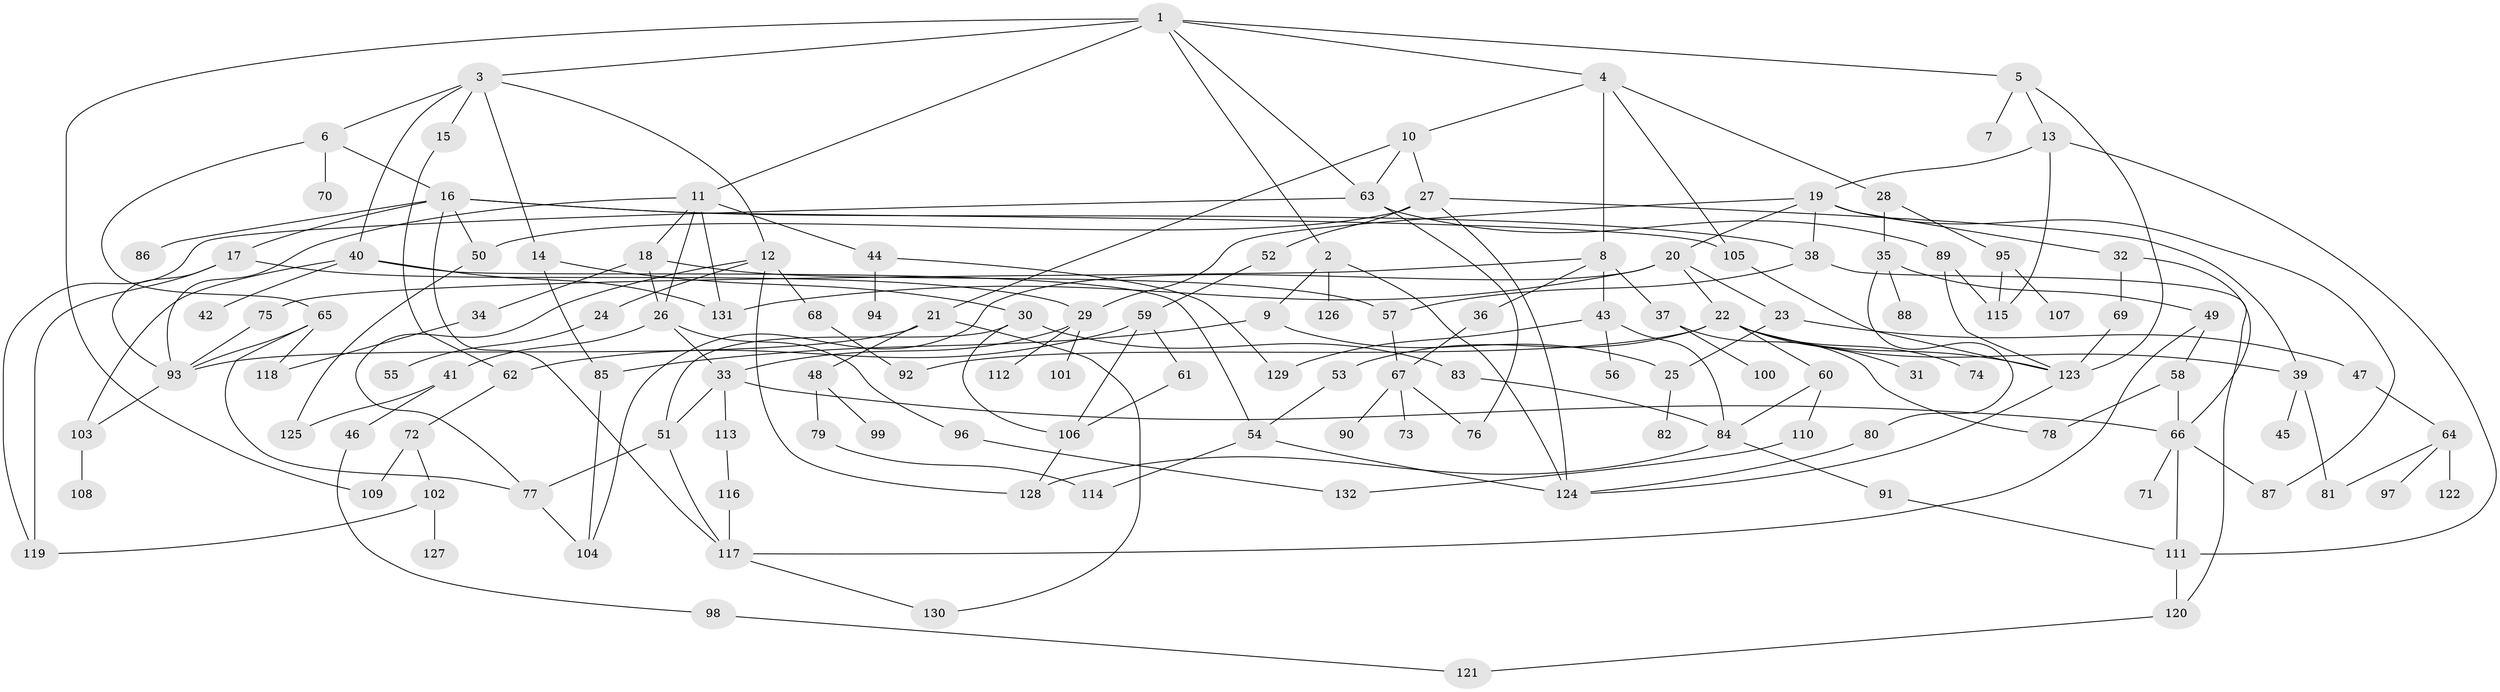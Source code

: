 // Generated by graph-tools (version 1.1) at 2025/49/03/09/25 03:49:24]
// undirected, 132 vertices, 196 edges
graph export_dot {
graph [start="1"]
  node [color=gray90,style=filled];
  1;
  2;
  3;
  4;
  5;
  6;
  7;
  8;
  9;
  10;
  11;
  12;
  13;
  14;
  15;
  16;
  17;
  18;
  19;
  20;
  21;
  22;
  23;
  24;
  25;
  26;
  27;
  28;
  29;
  30;
  31;
  32;
  33;
  34;
  35;
  36;
  37;
  38;
  39;
  40;
  41;
  42;
  43;
  44;
  45;
  46;
  47;
  48;
  49;
  50;
  51;
  52;
  53;
  54;
  55;
  56;
  57;
  58;
  59;
  60;
  61;
  62;
  63;
  64;
  65;
  66;
  67;
  68;
  69;
  70;
  71;
  72;
  73;
  74;
  75;
  76;
  77;
  78;
  79;
  80;
  81;
  82;
  83;
  84;
  85;
  86;
  87;
  88;
  89;
  90;
  91;
  92;
  93;
  94;
  95;
  96;
  97;
  98;
  99;
  100;
  101;
  102;
  103;
  104;
  105;
  106;
  107;
  108;
  109;
  110;
  111;
  112;
  113;
  114;
  115;
  116;
  117;
  118;
  119;
  120;
  121;
  122;
  123;
  124;
  125;
  126;
  127;
  128;
  129;
  130;
  131;
  132;
  1 -- 2;
  1 -- 3;
  1 -- 4;
  1 -- 5;
  1 -- 11;
  1 -- 63;
  1 -- 109;
  2 -- 9;
  2 -- 124;
  2 -- 126;
  3 -- 6;
  3 -- 12;
  3 -- 14;
  3 -- 15;
  3 -- 40;
  4 -- 8;
  4 -- 10;
  4 -- 28;
  4 -- 105;
  5 -- 7;
  5 -- 13;
  5 -- 123;
  6 -- 16;
  6 -- 65;
  6 -- 70;
  8 -- 36;
  8 -- 37;
  8 -- 43;
  8 -- 75;
  9 -- 25;
  9 -- 85;
  10 -- 21;
  10 -- 27;
  10 -- 63;
  11 -- 18;
  11 -- 26;
  11 -- 44;
  11 -- 93;
  11 -- 131;
  12 -- 24;
  12 -- 68;
  12 -- 77;
  12 -- 128;
  13 -- 19;
  13 -- 111;
  13 -- 115;
  14 -- 30;
  14 -- 85;
  15 -- 62;
  16 -- 17;
  16 -- 50;
  16 -- 86;
  16 -- 105;
  16 -- 117;
  16 -- 38;
  17 -- 93;
  17 -- 119;
  17 -- 29;
  18 -- 34;
  18 -- 57;
  18 -- 26;
  19 -- 20;
  19 -- 29;
  19 -- 32;
  19 -- 38;
  19 -- 87;
  20 -- 22;
  20 -- 23;
  20 -- 104;
  20 -- 131;
  21 -- 48;
  21 -- 130;
  21 -- 93;
  22 -- 31;
  22 -- 53;
  22 -- 60;
  22 -- 74;
  22 -- 92;
  22 -- 123;
  22 -- 39;
  23 -- 25;
  23 -- 47;
  24 -- 55;
  25 -- 82;
  26 -- 33;
  26 -- 41;
  26 -- 96;
  27 -- 39;
  27 -- 52;
  27 -- 124;
  27 -- 50;
  28 -- 35;
  28 -- 95;
  29 -- 101;
  29 -- 112;
  29 -- 33;
  30 -- 83;
  30 -- 51;
  30 -- 106;
  32 -- 66;
  32 -- 69;
  33 -- 51;
  33 -- 113;
  33 -- 66;
  34 -- 118;
  35 -- 49;
  35 -- 80;
  35 -- 88;
  36 -- 67;
  37 -- 100;
  37 -- 78;
  38 -- 57;
  38 -- 120;
  39 -- 45;
  39 -- 81;
  40 -- 42;
  40 -- 103;
  40 -- 131;
  40 -- 54;
  41 -- 46;
  41 -- 125;
  43 -- 56;
  43 -- 129;
  43 -- 84;
  44 -- 94;
  44 -- 129;
  46 -- 98;
  47 -- 64;
  48 -- 79;
  48 -- 99;
  49 -- 58;
  49 -- 117;
  50 -- 125;
  51 -- 77;
  51 -- 117;
  52 -- 59;
  53 -- 54;
  54 -- 114;
  54 -- 124;
  57 -- 67;
  58 -- 78;
  58 -- 66;
  59 -- 61;
  59 -- 106;
  59 -- 62;
  60 -- 110;
  60 -- 84;
  61 -- 106;
  62 -- 72;
  63 -- 89;
  63 -- 76;
  63 -- 119;
  64 -- 97;
  64 -- 122;
  64 -- 81;
  65 -- 77;
  65 -- 118;
  65 -- 93;
  66 -- 71;
  66 -- 87;
  66 -- 111;
  67 -- 73;
  67 -- 76;
  67 -- 90;
  68 -- 92;
  69 -- 123;
  72 -- 102;
  72 -- 109;
  75 -- 93;
  77 -- 104;
  79 -- 114;
  80 -- 124;
  83 -- 84;
  84 -- 91;
  84 -- 128;
  85 -- 104;
  89 -- 115;
  89 -- 123;
  91 -- 111;
  93 -- 103;
  95 -- 107;
  95 -- 115;
  96 -- 132;
  98 -- 121;
  102 -- 119;
  102 -- 127;
  103 -- 108;
  105 -- 123;
  106 -- 128;
  110 -- 132;
  111 -- 120;
  113 -- 116;
  116 -- 117;
  117 -- 130;
  120 -- 121;
  123 -- 124;
}
